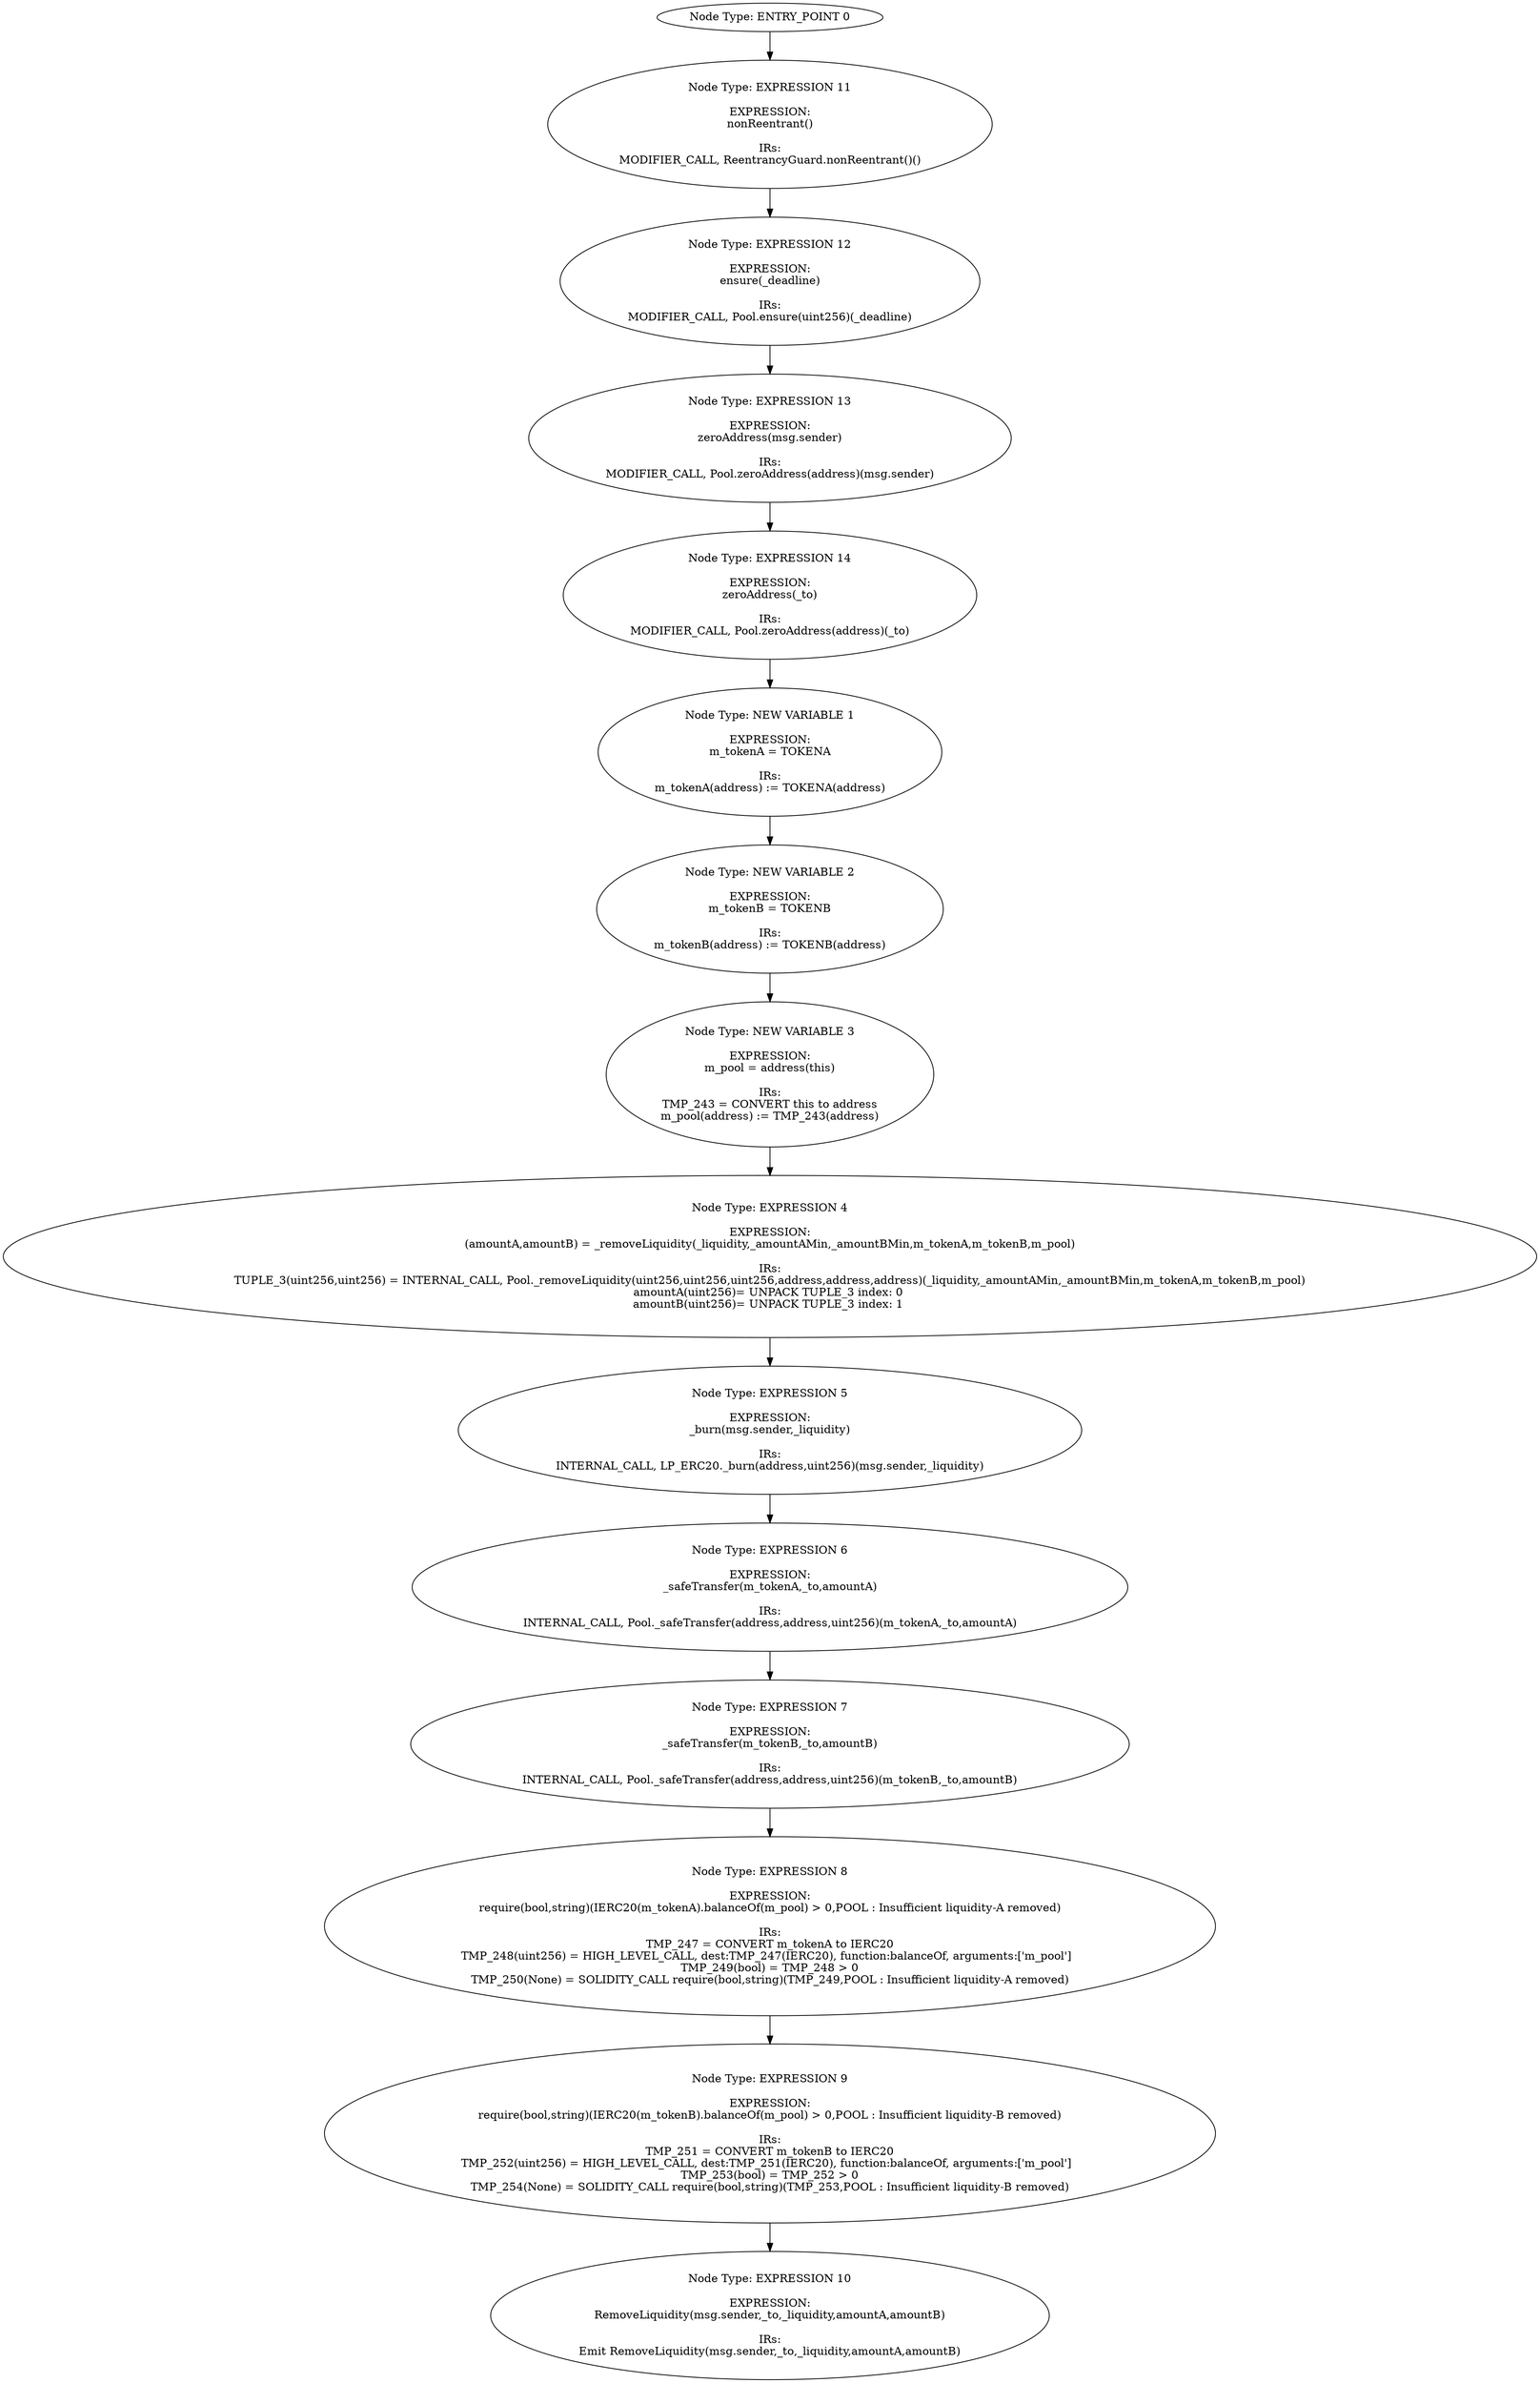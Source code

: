 digraph{
0[label="Node Type: ENTRY_POINT 0
"];
0->11;
1[label="Node Type: NEW VARIABLE 1

EXPRESSION:
m_tokenA = TOKENA

IRs:
m_tokenA(address) := TOKENA(address)"];
1->2;
2[label="Node Type: NEW VARIABLE 2

EXPRESSION:
m_tokenB = TOKENB

IRs:
m_tokenB(address) := TOKENB(address)"];
2->3;
3[label="Node Type: NEW VARIABLE 3

EXPRESSION:
m_pool = address(this)

IRs:
TMP_243 = CONVERT this to address
m_pool(address) := TMP_243(address)"];
3->4;
4[label="Node Type: EXPRESSION 4

EXPRESSION:
(amountA,amountB) = _removeLiquidity(_liquidity,_amountAMin,_amountBMin,m_tokenA,m_tokenB,m_pool)

IRs:
TUPLE_3(uint256,uint256) = INTERNAL_CALL, Pool._removeLiquidity(uint256,uint256,uint256,address,address,address)(_liquidity,_amountAMin,_amountBMin,m_tokenA,m_tokenB,m_pool)
amountA(uint256)= UNPACK TUPLE_3 index: 0 
amountB(uint256)= UNPACK TUPLE_3 index: 1 "];
4->5;
5[label="Node Type: EXPRESSION 5

EXPRESSION:
_burn(msg.sender,_liquidity)

IRs:
INTERNAL_CALL, LP_ERC20._burn(address,uint256)(msg.sender,_liquidity)"];
5->6;
6[label="Node Type: EXPRESSION 6

EXPRESSION:
_safeTransfer(m_tokenA,_to,amountA)

IRs:
INTERNAL_CALL, Pool._safeTransfer(address,address,uint256)(m_tokenA,_to,amountA)"];
6->7;
7[label="Node Type: EXPRESSION 7

EXPRESSION:
_safeTransfer(m_tokenB,_to,amountB)

IRs:
INTERNAL_CALL, Pool._safeTransfer(address,address,uint256)(m_tokenB,_to,amountB)"];
7->8;
8[label="Node Type: EXPRESSION 8

EXPRESSION:
require(bool,string)(IERC20(m_tokenA).balanceOf(m_pool) > 0,POOL : Insufficient liquidity-A removed)

IRs:
TMP_247 = CONVERT m_tokenA to IERC20
TMP_248(uint256) = HIGH_LEVEL_CALL, dest:TMP_247(IERC20), function:balanceOf, arguments:['m_pool']  
TMP_249(bool) = TMP_248 > 0
TMP_250(None) = SOLIDITY_CALL require(bool,string)(TMP_249,POOL : Insufficient liquidity-A removed)"];
8->9;
9[label="Node Type: EXPRESSION 9

EXPRESSION:
require(bool,string)(IERC20(m_tokenB).balanceOf(m_pool) > 0,POOL : Insufficient liquidity-B removed)

IRs:
TMP_251 = CONVERT m_tokenB to IERC20
TMP_252(uint256) = HIGH_LEVEL_CALL, dest:TMP_251(IERC20), function:balanceOf, arguments:['m_pool']  
TMP_253(bool) = TMP_252 > 0
TMP_254(None) = SOLIDITY_CALL require(bool,string)(TMP_253,POOL : Insufficient liquidity-B removed)"];
9->10;
10[label="Node Type: EXPRESSION 10

EXPRESSION:
RemoveLiquidity(msg.sender,_to,_liquidity,amountA,amountB)

IRs:
Emit RemoveLiquidity(msg.sender,_to,_liquidity,amountA,amountB)"];
11[label="Node Type: EXPRESSION 11

EXPRESSION:
nonReentrant()

IRs:
MODIFIER_CALL, ReentrancyGuard.nonReentrant()()"];
11->12;
12[label="Node Type: EXPRESSION 12

EXPRESSION:
ensure(_deadline)

IRs:
MODIFIER_CALL, Pool.ensure(uint256)(_deadline)"];
12->13;
13[label="Node Type: EXPRESSION 13

EXPRESSION:
zeroAddress(msg.sender)

IRs:
MODIFIER_CALL, Pool.zeroAddress(address)(msg.sender)"];
13->14;
14[label="Node Type: EXPRESSION 14

EXPRESSION:
zeroAddress(_to)

IRs:
MODIFIER_CALL, Pool.zeroAddress(address)(_to)"];
14->1;
}
